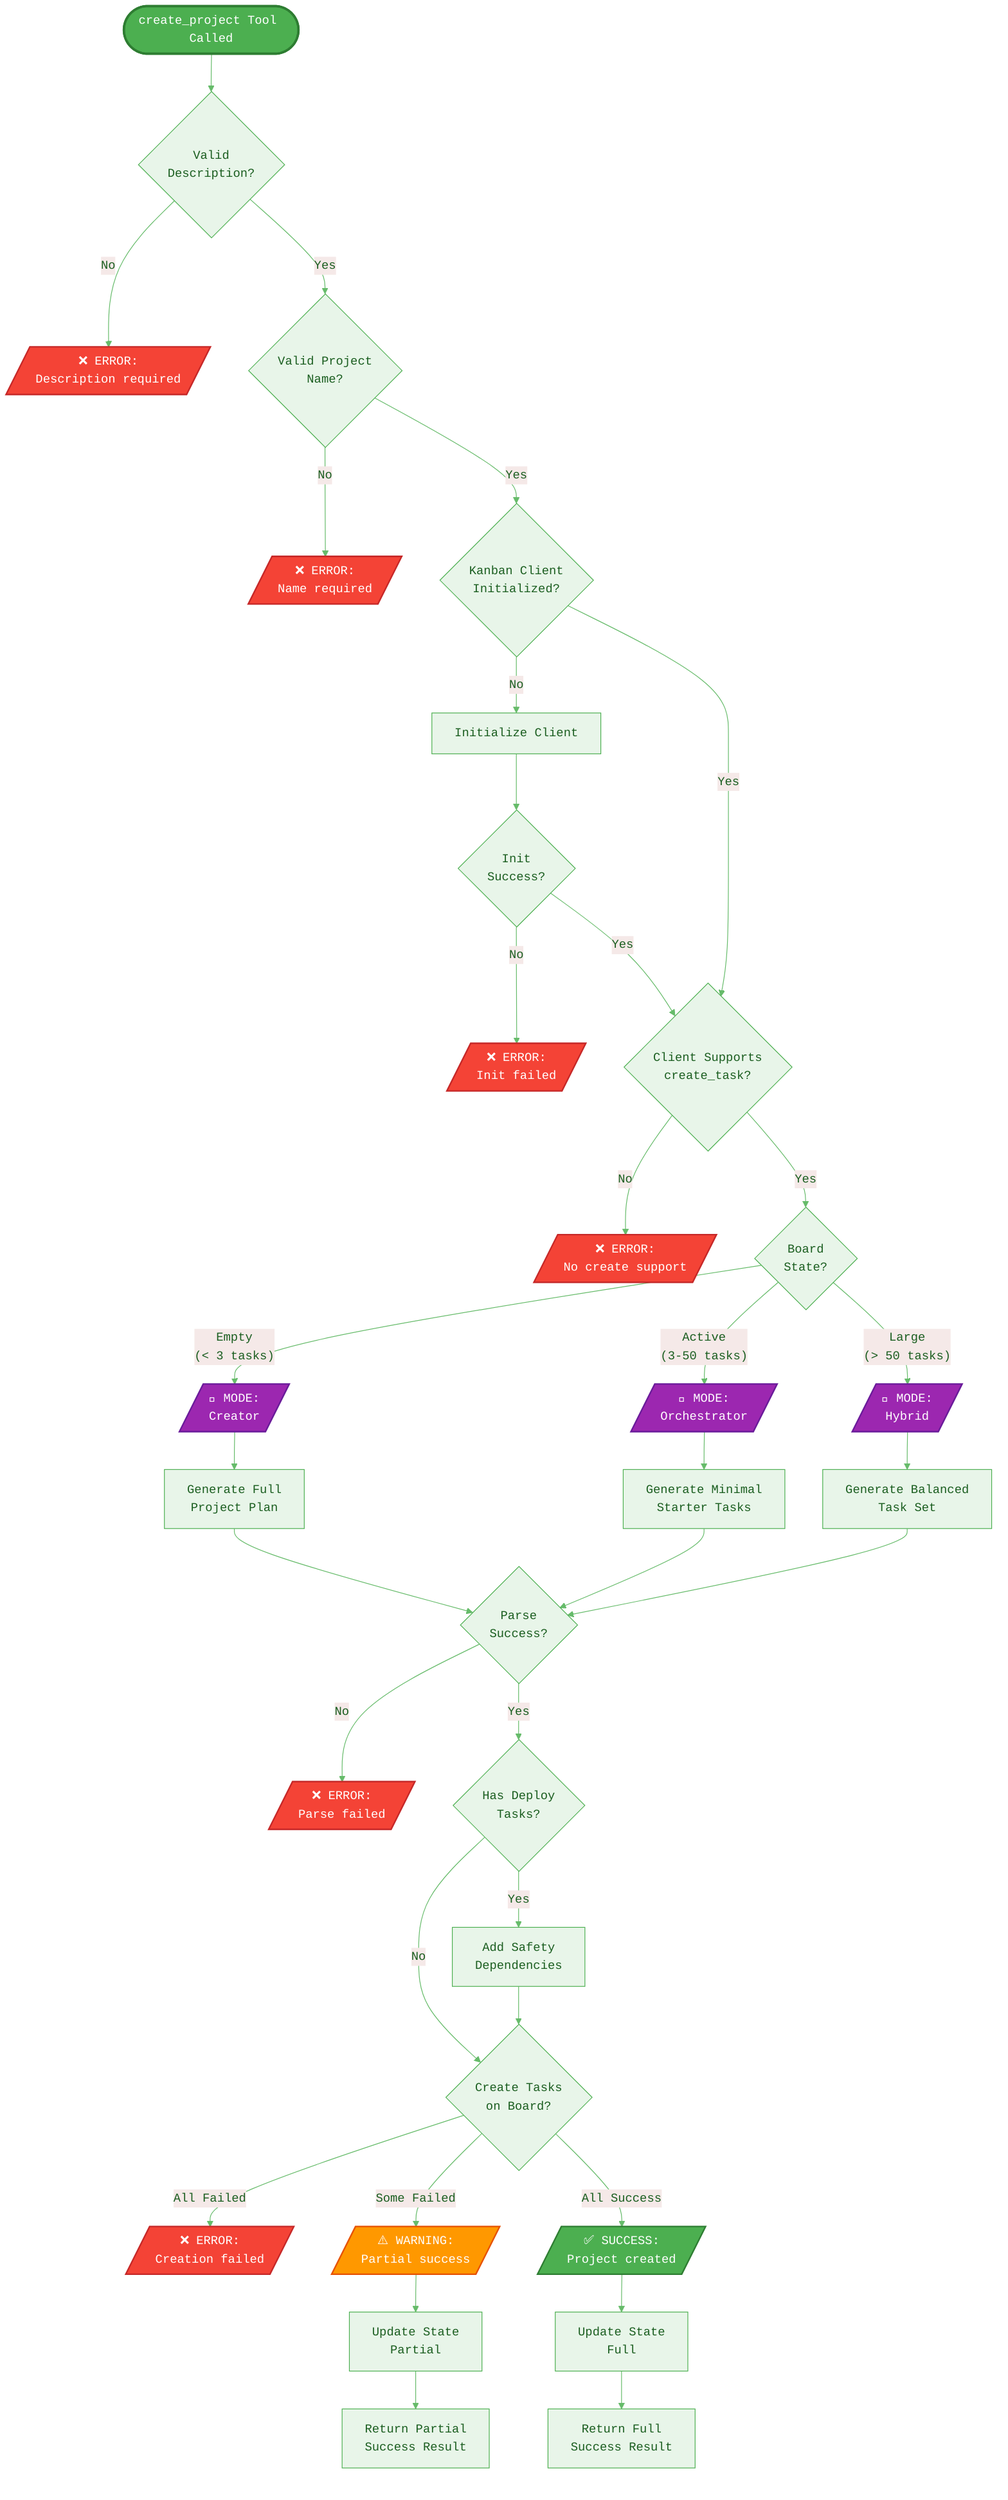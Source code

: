 %%{init: {'theme':'base', 'themeVariables': { 'primaryColor': '#e8f5e9', 'primaryTextColor': '#1b5e20', 'primaryBorderColor': '#4caf50', 'lineColor': '#66bb6a', 'fontFamily': 'monospace'}}}%%

graph TD
    Start([create_project Tool Called]) --> Q1{Valid<br/>Description?}
    
    Q1 -->|No| E1[/"❌ ERROR:<br/>Description required"/]
    Q1 -->|Yes| Q2{Valid Project<br/>Name?}
    
    Q2 -->|No| E2[/"❌ ERROR:<br/>Name required"/]
    Q2 -->|Yes| Q3{Kanban Client<br/>Initialized?}
    
    Q3 -->|No| A1[Initialize Client]
    A1 --> Q3A{Init<br/>Success?}
    Q3A -->|No| E3[/"❌ ERROR:<br/>Init failed"/]
    Q3A -->|Yes| Q4
    Q3 -->|Yes| Q4{Client Supports<br/>create_task?}
    
    Q4 -->|No| E4[/"❌ ERROR:<br/>No create support"/]
    Q4 -->|Yes| Q5{Board<br/>State?}
    
    Q5 -->|"Empty<br/>(< 3 tasks)"| M1[/"🎯 MODE:<br/>Creator"/]
    Q5 -->|"Active<br/>(3-50 tasks)"| M2[/"🎯 MODE:<br/>Orchestrator"/]
    Q5 -->|"Large<br/>(> 50 tasks)"| M3[/"🎯 MODE:<br/>Hybrid"/]
    
    M1 --> GenFull[Generate Full<br/>Project Plan]
    M2 --> GenMin[Generate Minimal<br/>Starter Tasks]
    M3 --> GenBal[Generate Balanced<br/>Task Set]
    
    GenFull --> Q6{Parse<br/>Success?}
    GenMin --> Q6
    GenBal --> Q6
    
    Q6 -->|No| E5[/"❌ ERROR:<br/>Parse failed"/]
    Q6 -->|Yes| Q7{Has Deploy<br/>Tasks?}
    
    Q7 -->|Yes| A2[Add Safety<br/>Dependencies]
    Q7 -->|No| Q8
    A2 --> Q8{Create Tasks<br/>on Board?}
    
    Q8 -->|All Failed| E6[/"❌ ERROR:<br/>Creation failed"/]
    Q8 -->|Some Failed| W1[/"⚠️ WARNING:<br/>Partial success"/]
    Q8 -->|All Success| S1[/"✅ SUCCESS:<br/>Project created"/]
    
    W1 --> UpdatePartial[Update State<br/>Partial]
    S1 --> UpdateFull[Update State<br/>Full]
    
    UpdatePartial --> Return1[Return Partial<br/>Success Result]
    UpdateFull --> Return2[Return Full<br/>Success Result]
    
    %% Style definitions
    style Start fill:#4caf50,stroke:#2e7d32,stroke-width:3px,color:#fff
    style E1 fill:#f44336,stroke:#c62828,stroke-width:2px,color:#fff
    style E2 fill:#f44336,stroke:#c62828,stroke-width:2px,color:#fff
    style E3 fill:#f44336,stroke:#c62828,stroke-width:2px,color:#fff
    style E4 fill:#f44336,stroke:#c62828,stroke-width:2px,color:#fff
    style E5 fill:#f44336,stroke:#c62828,stroke-width:2px,color:#fff
    style E6 fill:#f44336,stroke:#c62828,stroke-width:2px,color:#fff
    style W1 fill:#ff9800,stroke:#e65100,stroke-width:2px,color:#fff
    style S1 fill:#4caf50,stroke:#2e7d32,stroke-width:2px,color:#fff
    style M1 fill:#9c27b0,stroke:#6a1b9a,stroke-width:2px,color:#fff
    style M2 fill:#9c27b0,stroke:#6a1b9a,stroke-width:2px,color:#fff
    style M3 fill:#9c27b0,stroke:#6a1b9a,stroke-width:2px,color:#fff